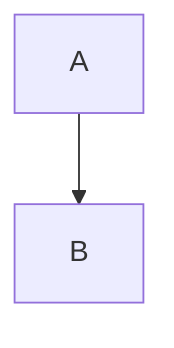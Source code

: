 %% Generated by Visual Asset Manager
%% Created: 2025-08-30T19:42:42.231Z
%% Module: qwallet

graph TD
A-->B